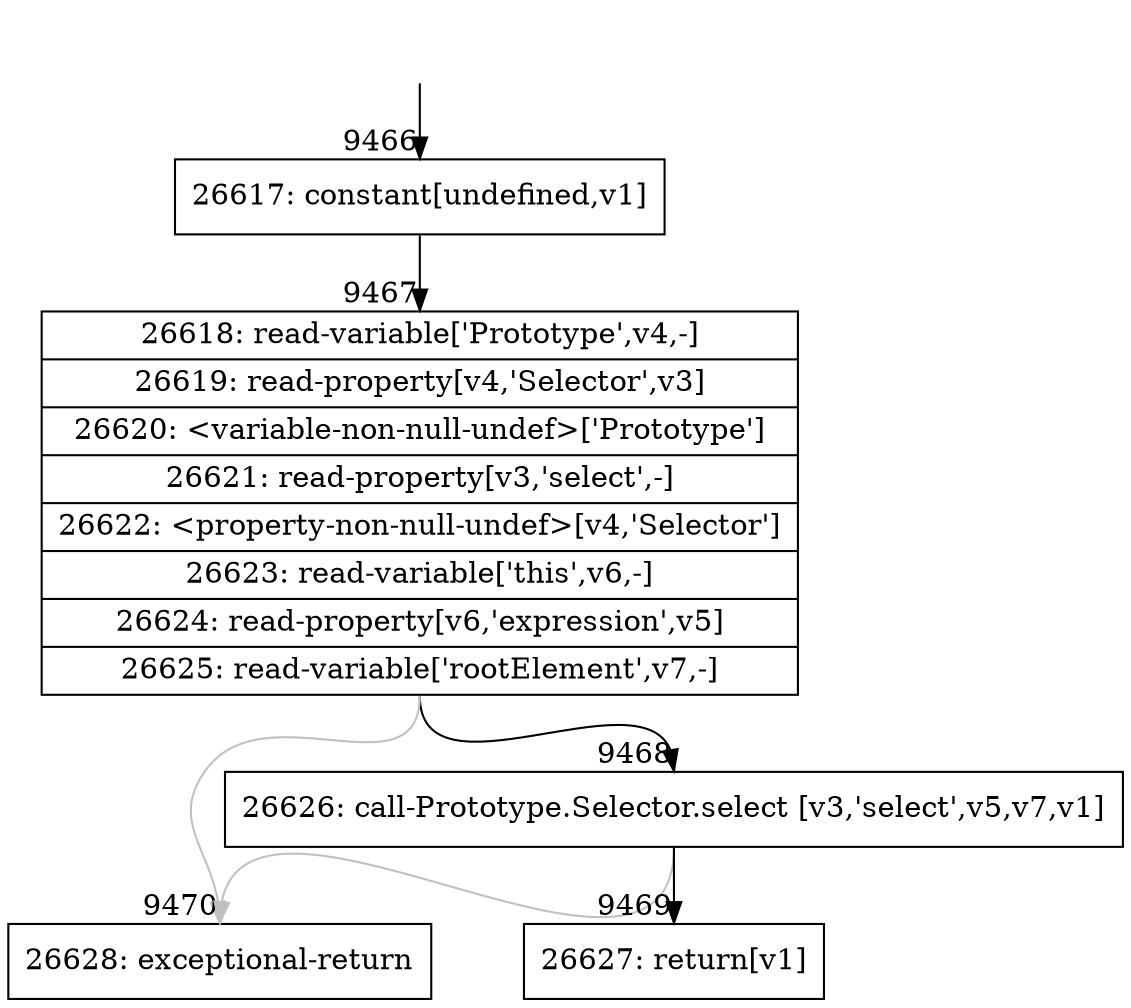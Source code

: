 digraph {
rankdir="TD"
BB_entry726[shape=none,label=""];
BB_entry726 -> BB9466 [tailport=s, headport=n, headlabel="    9466"]
BB9466 [shape=record label="{26617: constant[undefined,v1]}" ] 
BB9466 -> BB9467 [tailport=s, headport=n, headlabel="      9467"]
BB9467 [shape=record label="{26618: read-variable['Prototype',v4,-]|26619: read-property[v4,'Selector',v3]|26620: \<variable-non-null-undef\>['Prototype']|26621: read-property[v3,'select',-]|26622: \<property-non-null-undef\>[v4,'Selector']|26623: read-variable['this',v6,-]|26624: read-property[v6,'expression',v5]|26625: read-variable['rootElement',v7,-]}" ] 
BB9467 -> BB9468 [tailport=s, headport=n, headlabel="      9468"]
BB9467 -> BB9470 [tailport=s, headport=n, color=gray, headlabel="      9470"]
BB9468 [shape=record label="{26626: call-Prototype.Selector.select [v3,'select',v5,v7,v1]}" ] 
BB9468 -> BB9469 [tailport=s, headport=n, headlabel="      9469"]
BB9468 -> BB9470 [tailport=s, headport=n, color=gray]
BB9469 [shape=record label="{26627: return[v1]}" ] 
BB9470 [shape=record label="{26628: exceptional-return}" ] 
//#$~ 7464
}
